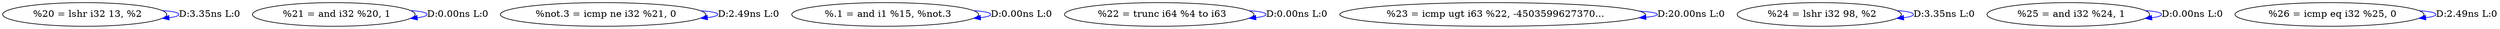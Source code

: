 digraph {
Node0x37452a0[label="  %20 = lshr i32 13, %2"];
Node0x37452a0 -> Node0x37452a0[label="D:3.35ns L:0",color=blue];
Node0x3745380[label="  %21 = and i32 %20, 1"];
Node0x3745380 -> Node0x3745380[label="D:0.00ns L:0",color=blue];
Node0x3745460[label="  %not.3 = icmp ne i32 %21, 0"];
Node0x3745460 -> Node0x3745460[label="D:2.49ns L:0",color=blue];
Node0x3745540[label="  %.1 = and i1 %15, %not.3"];
Node0x3745540 -> Node0x3745540[label="D:0.00ns L:0",color=blue];
Node0x3745620[label="  %22 = trunc i64 %4 to i63"];
Node0x3745620 -> Node0x3745620[label="D:0.00ns L:0",color=blue];
Node0x3745700[label="  %23 = icmp ugt i63 %22, -4503599627370..."];
Node0x3745700 -> Node0x3745700[label="D:20.00ns L:0",color=blue];
Node0x37457e0[label="  %24 = lshr i32 98, %2"];
Node0x37457e0 -> Node0x37457e0[label="D:3.35ns L:0",color=blue];
Node0x37458c0[label="  %25 = and i32 %24, 1"];
Node0x37458c0 -> Node0x37458c0[label="D:0.00ns L:0",color=blue];
Node0x37459a0[label="  %26 = icmp eq i32 %25, 0"];
Node0x37459a0 -> Node0x37459a0[label="D:2.49ns L:0",color=blue];
}
